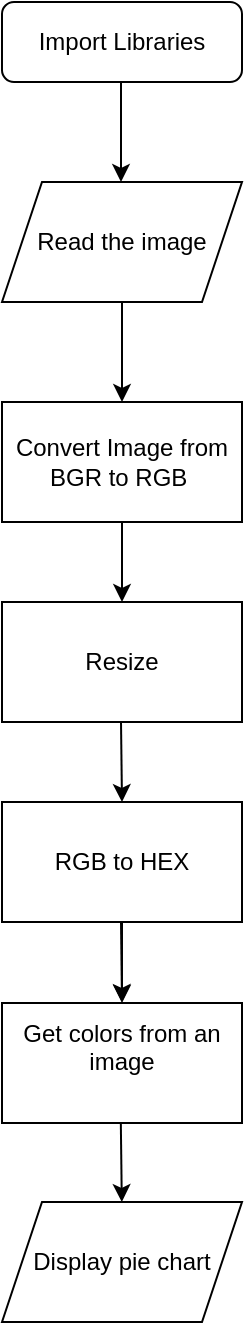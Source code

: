 <mxfile version="13.10.2" type="device"><diagram id="C5RBs43oDa-KdzZeNtuy" name="Page-1"><mxGraphModel dx="1504" dy="682" grid="0" gridSize="10" guides="1" tooltips="1" connect="1" arrows="1" fold="1" page="1" pageScale="1" pageWidth="827" pageHeight="1169" math="0" shadow="0"><root><mxCell id="WIyWlLk6GJQsqaUBKTNV-0"/><mxCell id="WIyWlLk6GJQsqaUBKTNV-1" parent="WIyWlLk6GJQsqaUBKTNV-0"/><mxCell id="WIyWlLk6GJQsqaUBKTNV-3" value="Import Libraries" style="rounded=1;whiteSpace=wrap;html=1;fontSize=12;glass=0;strokeWidth=1;shadow=0;" parent="WIyWlLk6GJQsqaUBKTNV-1" vertex="1"><mxGeometry x="160" y="80" width="120" height="40" as="geometry"/></mxCell><mxCell id="v1TaXa21Nn99vLbZOpob-2" value="&lt;span&gt;Read the image&lt;/span&gt;" style="shape=parallelogram;perimeter=parallelogramPerimeter;whiteSpace=wrap;html=1;fixedSize=1;" vertex="1" parent="WIyWlLk6GJQsqaUBKTNV-1"><mxGeometry x="160" y="170" width="120" height="60" as="geometry"/></mxCell><mxCell id="v1TaXa21Nn99vLbZOpob-4" value="Convert Image from BGR to RGB&amp;nbsp;" style="rounded=0;whiteSpace=wrap;html=1;" vertex="1" parent="WIyWlLk6GJQsqaUBKTNV-1"><mxGeometry x="160" y="280" width="120" height="60" as="geometry"/></mxCell><mxCell id="v1TaXa21Nn99vLbZOpob-7" value="" style="endArrow=classic;html=1;exitX=0.5;exitY=1;exitDx=0;exitDy=0;entryX=0.5;entryY=0;entryDx=0;entryDy=0;" edge="1" parent="WIyWlLk6GJQsqaUBKTNV-1" source="v1TaXa21Nn99vLbZOpob-2" target="v1TaXa21Nn99vLbZOpob-4"><mxGeometry width="50" height="50" relative="1" as="geometry"><mxPoint x="390" y="360" as="sourcePoint"/><mxPoint x="440" y="310" as="targetPoint"/></mxGeometry></mxCell><mxCell id="v1TaXa21Nn99vLbZOpob-8" value="" style="endArrow=classic;html=1;exitX=0.5;exitY=1;exitDx=0;exitDy=0;entryX=0.5;entryY=0;entryDx=0;entryDy=0;" edge="1" parent="WIyWlLk6GJQsqaUBKTNV-1"><mxGeometry width="50" height="50" relative="1" as="geometry"><mxPoint x="219.5" y="120" as="sourcePoint"/><mxPoint x="219.5" y="170" as="targetPoint"/></mxGeometry></mxCell><mxCell id="v1TaXa21Nn99vLbZOpob-9" value="Resize" style="rounded=0;whiteSpace=wrap;html=1;" vertex="1" parent="WIyWlLk6GJQsqaUBKTNV-1"><mxGeometry x="160" y="380" width="120" height="60" as="geometry"/></mxCell><mxCell id="v1TaXa21Nn99vLbZOpob-20" value="" style="edgeStyle=orthogonalEdgeStyle;rounded=0;orthogonalLoop=1;jettySize=auto;html=1;" edge="1" parent="WIyWlLk6GJQsqaUBKTNV-1" source="v1TaXa21Nn99vLbZOpob-10" target="v1TaXa21Nn99vLbZOpob-16"><mxGeometry relative="1" as="geometry"/></mxCell><mxCell id="v1TaXa21Nn99vLbZOpob-10" value="RGB to HEX" style="rounded=0;whiteSpace=wrap;html=1;" vertex="1" parent="WIyWlLk6GJQsqaUBKTNV-1"><mxGeometry x="160" y="480" width="120" height="60" as="geometry"/></mxCell><mxCell id="v1TaXa21Nn99vLbZOpob-13" value="" style="endArrow=classic;html=1;exitX=0.5;exitY=1;exitDx=0;exitDy=0;" edge="1" parent="WIyWlLk6GJQsqaUBKTNV-1" source="v1TaXa21Nn99vLbZOpob-4" target="v1TaXa21Nn99vLbZOpob-9"><mxGeometry width="50" height="50" relative="1" as="geometry"><mxPoint x="390" y="360" as="sourcePoint"/><mxPoint x="440" y="310" as="targetPoint"/></mxGeometry></mxCell><mxCell id="v1TaXa21Nn99vLbZOpob-15" value="" style="endArrow=classic;html=1;" edge="1" parent="WIyWlLk6GJQsqaUBKTNV-1"><mxGeometry width="50" height="50" relative="1" as="geometry"><mxPoint x="219.5" y="440" as="sourcePoint"/><mxPoint x="220" y="480" as="targetPoint"/></mxGeometry></mxCell><mxCell id="v1TaXa21Nn99vLbZOpob-16" value="&lt;br&gt;Get colors from an image&lt;br&gt;&lt;h2 id=&quot;92d2&quot; class=&quot;lw kh fe as ki lx ly gf kl lz ma gi ko gj mb gl ks gm mc go kw gp md gr la me gb&quot; style=&quot;box-sizing: inherit ; margin: 1.72em 0px -0.31em ; font-family: &amp;#34;sohne&amp;#34; , &amp;#34;helvetica neue&amp;#34; , &amp;#34;helvetica&amp;#34; , &amp;#34;arial&amp;#34; , sans-serif ; font-style: normal ; color: rgb(41 , 41 , 41) ; letter-spacing: normal ; font-weight: 500 ; line-height: 28px ; font-size: 22px ; text-indent: 0px ; text-transform: none ; word-spacing: 0px ; background-color: rgb(255 , 255 , 255)&quot;&gt;&lt;/h2&gt;" style="rounded=0;whiteSpace=wrap;html=1;" vertex="1" parent="WIyWlLk6GJQsqaUBKTNV-1"><mxGeometry x="160" y="580.5" width="120" height="60" as="geometry"/></mxCell><mxCell id="v1TaXa21Nn99vLbZOpob-17" value="" style="endArrow=classic;html=1;" edge="1" parent="WIyWlLk6GJQsqaUBKTNV-1"><mxGeometry width="50" height="50" relative="1" as="geometry"><mxPoint x="219.5" y="540" as="sourcePoint"/><mxPoint x="220" y="580" as="targetPoint"/></mxGeometry></mxCell><mxCell id="v1TaXa21Nn99vLbZOpob-18" value="Display pie chart" style="shape=parallelogram;perimeter=parallelogramPerimeter;whiteSpace=wrap;html=1;fixedSize=1;" vertex="1" parent="WIyWlLk6GJQsqaUBKTNV-1"><mxGeometry x="160" y="680" width="120" height="60" as="geometry"/></mxCell><mxCell id="v1TaXa21Nn99vLbZOpob-19" value="" style="endArrow=classic;html=1;" edge="1" parent="WIyWlLk6GJQsqaUBKTNV-1"><mxGeometry width="50" height="50" relative="1" as="geometry"><mxPoint x="219.41" y="640" as="sourcePoint"/><mxPoint x="219.91" y="680" as="targetPoint"/></mxGeometry></mxCell></root></mxGraphModel></diagram></mxfile>